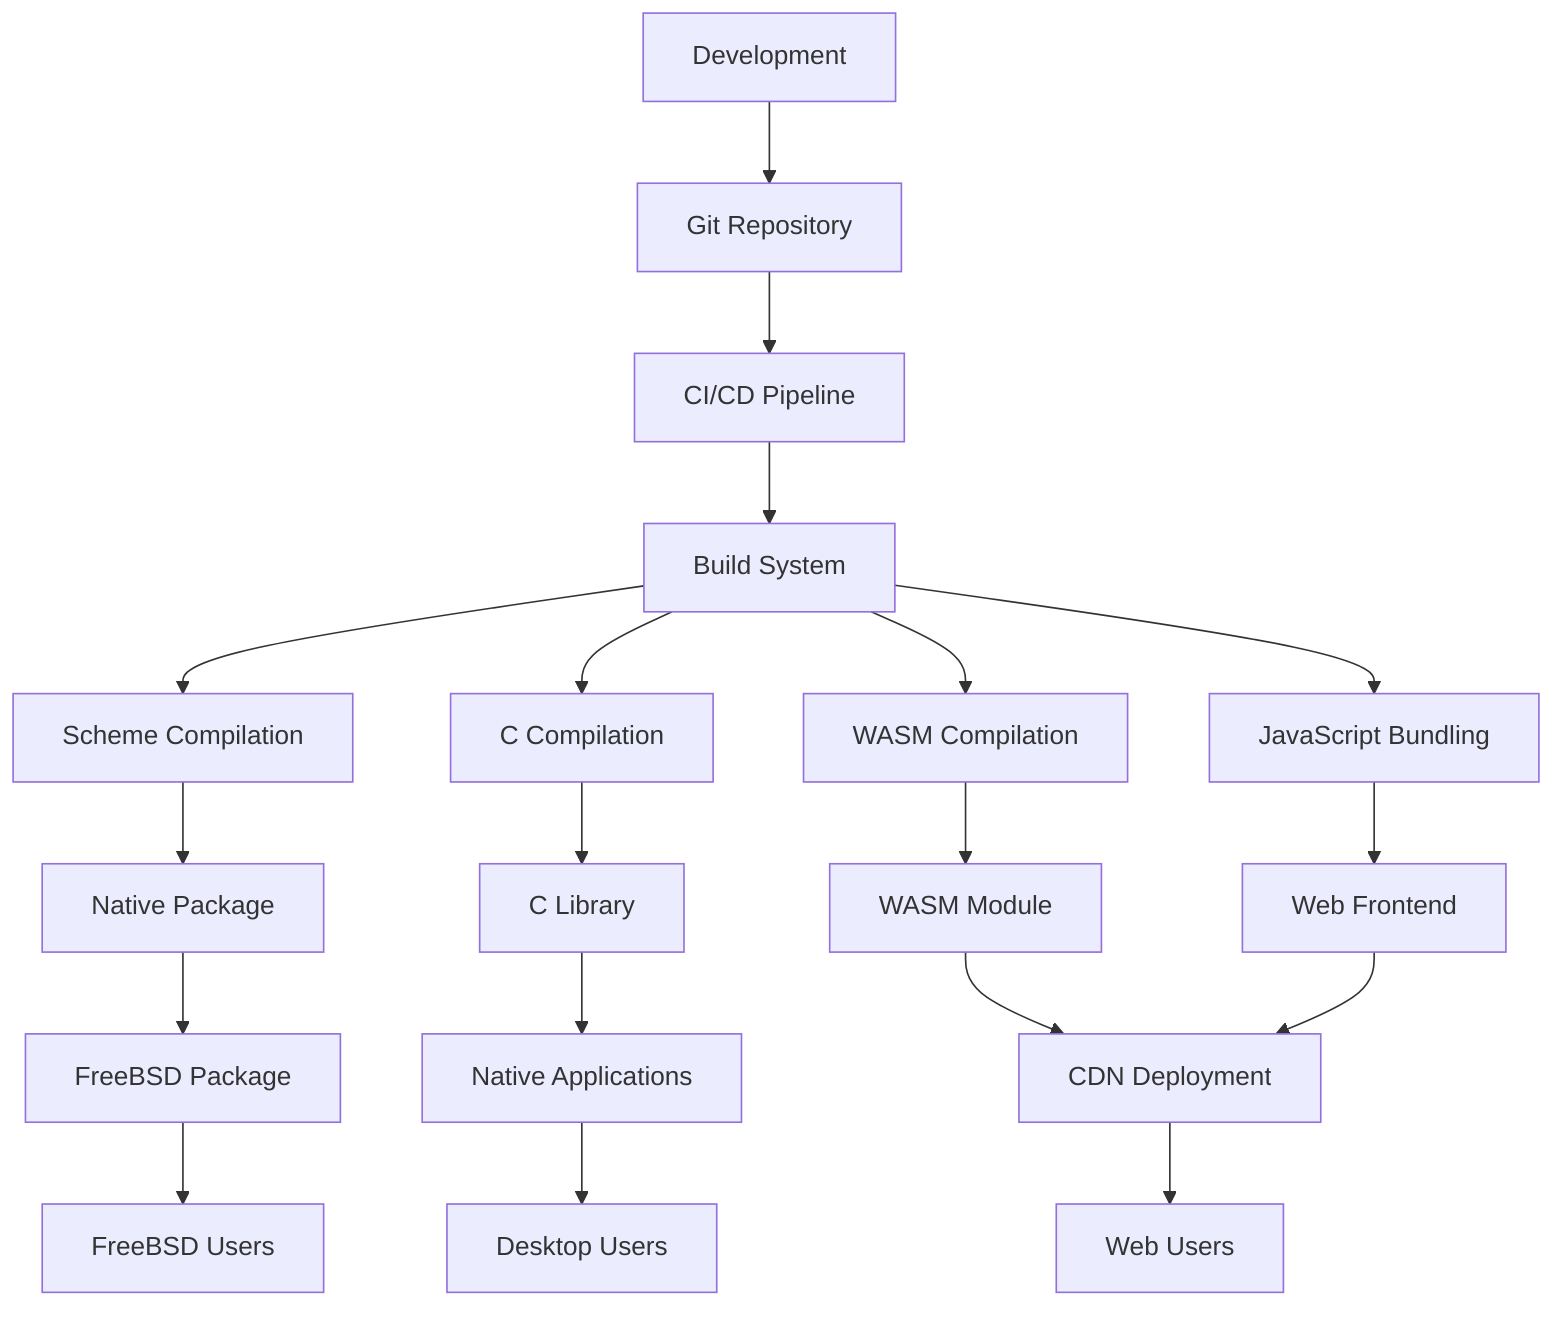 graph TD
    A[Development] --> B[Git Repository]
    B --> C[CI/CD Pipeline]
    
    C --> D[Build System]
    D --> E[Scheme Compilation]
    D --> F[C Compilation]
    D --> G[WASM Compilation]
    D --> H[JavaScript Bundling]
    
    E --> I[Native Package]
    F --> J[C Library]
    G --> K[WASM Module]
    H --> L[Web Frontend]
    
    I --> M[FreeBSD Package]
    J --> N[Native Applications]
    K --> O[CDN Deployment]
    L --> O
    
    O --> P[Web Users]
    M --> Q[FreeBSD Users]
    N --> R[Desktop Users]